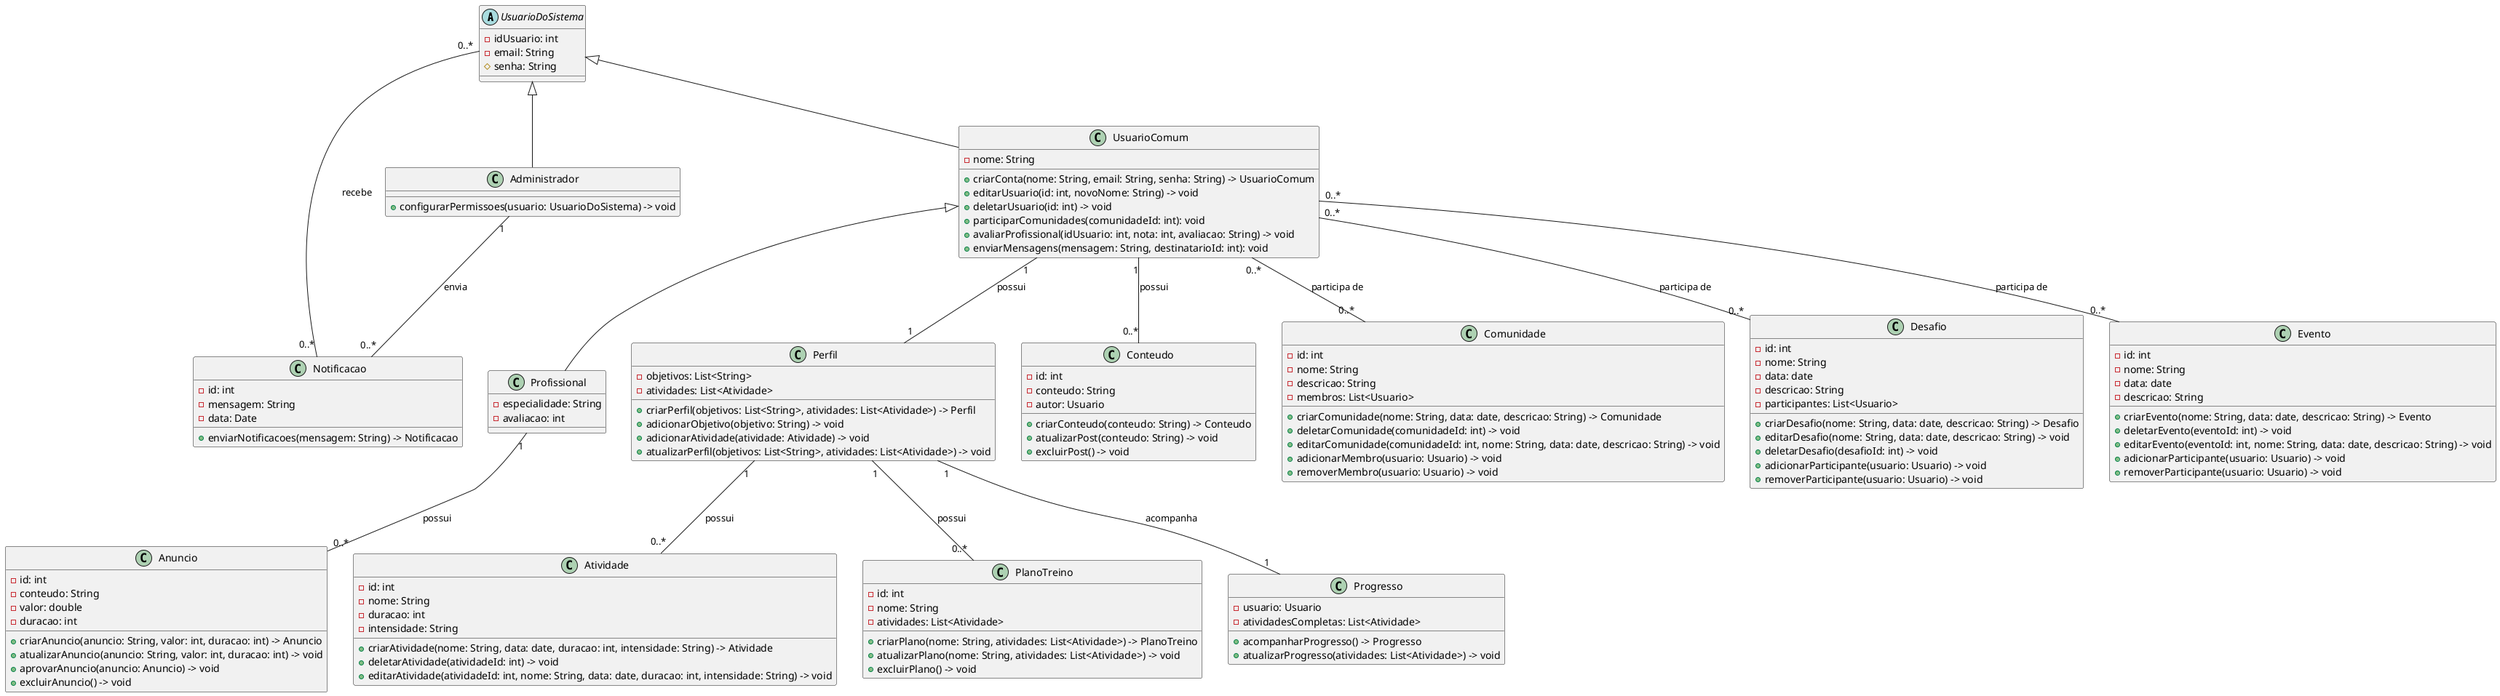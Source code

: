 @startuml

abstract class UsuarioDoSistema {
    - idUsuario: int
    - email: String
    # senha: String
}

class Administrador extends UsuarioDoSistema {
    + configurarPermissoes(usuario: UsuarioDoSistema) -> void
}

class UsuarioComum extends UsuarioDoSistema {
    - nome: String
    + criarConta(nome: String, email: String, senha: String) -> UsuarioComum
    + editarUsuario(id: int, novoNome: String) -> void
    + deletarUsuario(id: int) -> void
    + participarComunidades(comunidadeId: int): void
    + avaliarProfissional(idUsuario: int, nota: int, avaliacao: String) -> void
    + enviarMensagens(mensagem: String, destinatarioId: int): void
}

class Profissional extends UsuarioComum {
    - especialidade: String
    - avaliacao: int
}

class Notificacao {
    - id: int
    - mensagem: String
    - data: Date
    + enviarNotificacoes(mensagem: String) -> Notificacao
}

class Perfil {
    - objetivos: List<String>
    - atividades: List<Atividade>
    + criarPerfil(objetivos: List<String>, atividades: List<Atividade>) -> Perfil
    + adicionarObjetivo(objetivo: String) -> void
    + adicionarAtividade(atividade: Atividade) -> void
    + atualizarPerfil(objetivos: List<String>, atividades: List<Atividade>) -> void
}

class Atividade {
    - id: int
    - nome: String
    - duracao: int
    - intensidade: String
    + criarAtividade(nome: String, data: date, duracao: int, intensidade: String) -> Atividade
    + deletarAtividade(atividadeId: int) -> void
    + editarAtividade(atividadeId: int, nome: String, data: date, duracao: int, intensidade: String) -> void
}

class PlanoTreino {
    - id: int
    - nome: String
    - atividades: List<Atividade>
    + criarPlano(nome: String, atividades: List<Atividade>) -> PlanoTreino
    + atualizarPlano(nome: String, atividades: List<Atividade>) -> void
    + excluirPlano() -> void
}

class Progresso {
    - usuario: Usuario
    - atividadesCompletas: List<Atividade>
    + acompanharProgresso() -> Progresso
    + atualizarProgresso(atividades: List<Atividade>) -> void
}

class Conteudo {
    - id: int
    - conteudo: String
    - autor: Usuario
    + criarConteudo(conteudo: String) -> Conteudo
    + atualizarPost(conteudo: String) -> void
    + excluirPost() -> void
}

class Comunidade {
    - id: int
    - nome: String
    - descricao: String
    - membros: List<Usuario>
    + criarComunidade(nome: String, data: date, descricao: String) -> Comunidade
    + deletarComunidade(comunidadeId: int) -> void
    + editarComunidade(comunidadeId: int, nome: String, data: date, descricao: String) -> void
    + adicionarMembro(usuario: Usuario) -> void
    + removerMembro(usuario: Usuario) -> void
}

class Desafio {
    - id: int
    - nome: String
    - data: date
    - descricao: String
    - participantes: List<Usuario>
    + criarDesafio(nome: String, data: date, descricao: String) -> Desafio
    + editarDesafio(nome: String, data: date, descricao: String) -> void
    + deletarDesafio(desafioId: int) -> void
    + adicionarParticipante(usuario: Usuario) -> void
    + removerParticipante(usuario: Usuario) -> void
}

class Evento {
    - id: int
    - nome: String
    - data: date
    - descricao: String
    + criarEvento(nome: String, data: date, descricao: String) -> Evento
    + deletarEvento(eventoId: int) -> void
    + editarEvento(eventoId: int, nome: String, data: date, descricao: String) -> void
    + adicionarParticipante(usuario: Usuario) -> void
    + removerParticipante(usuario: Usuario) -> void
}

class Anuncio {
    - id: int
    - conteudo: String
    - valor: double
    - duracao: int
    + criarAnuncio(anuncio: String, valor: int, duracao: int) -> Anuncio
    + atualizarAnuncio(anuncio: String, valor: int, duracao: int) -> void
    + aprovarAnuncio(anuncio: Anuncio) -> void
    + excluirAnuncio() -> void
}

UsuarioComum "1" -- "1" Perfil: possui
Perfil "1" -- "1" Progresso: acompanha
Perfil "1" -- "0..*" Atividade: possui
Perfil "1" -- "0..*" PlanoTreino: possui
UsuarioComum "1" -- "0..*" Conteudo: possui
UsuarioComum "0..*" -- "0..*" Comunidade: participa de
UsuarioComum "0..*" -- "0..*" Desafio: participa de
UsuarioComum "0..*" -- "0..*" Evento: participa de
Profissional "1" -- "0..*" Anuncio: possui
UsuarioDoSistema "0..*" -- "0..*" Notificacao: recebe
Administrador "1" -- "0..*" Notificacao: envia

@enduml